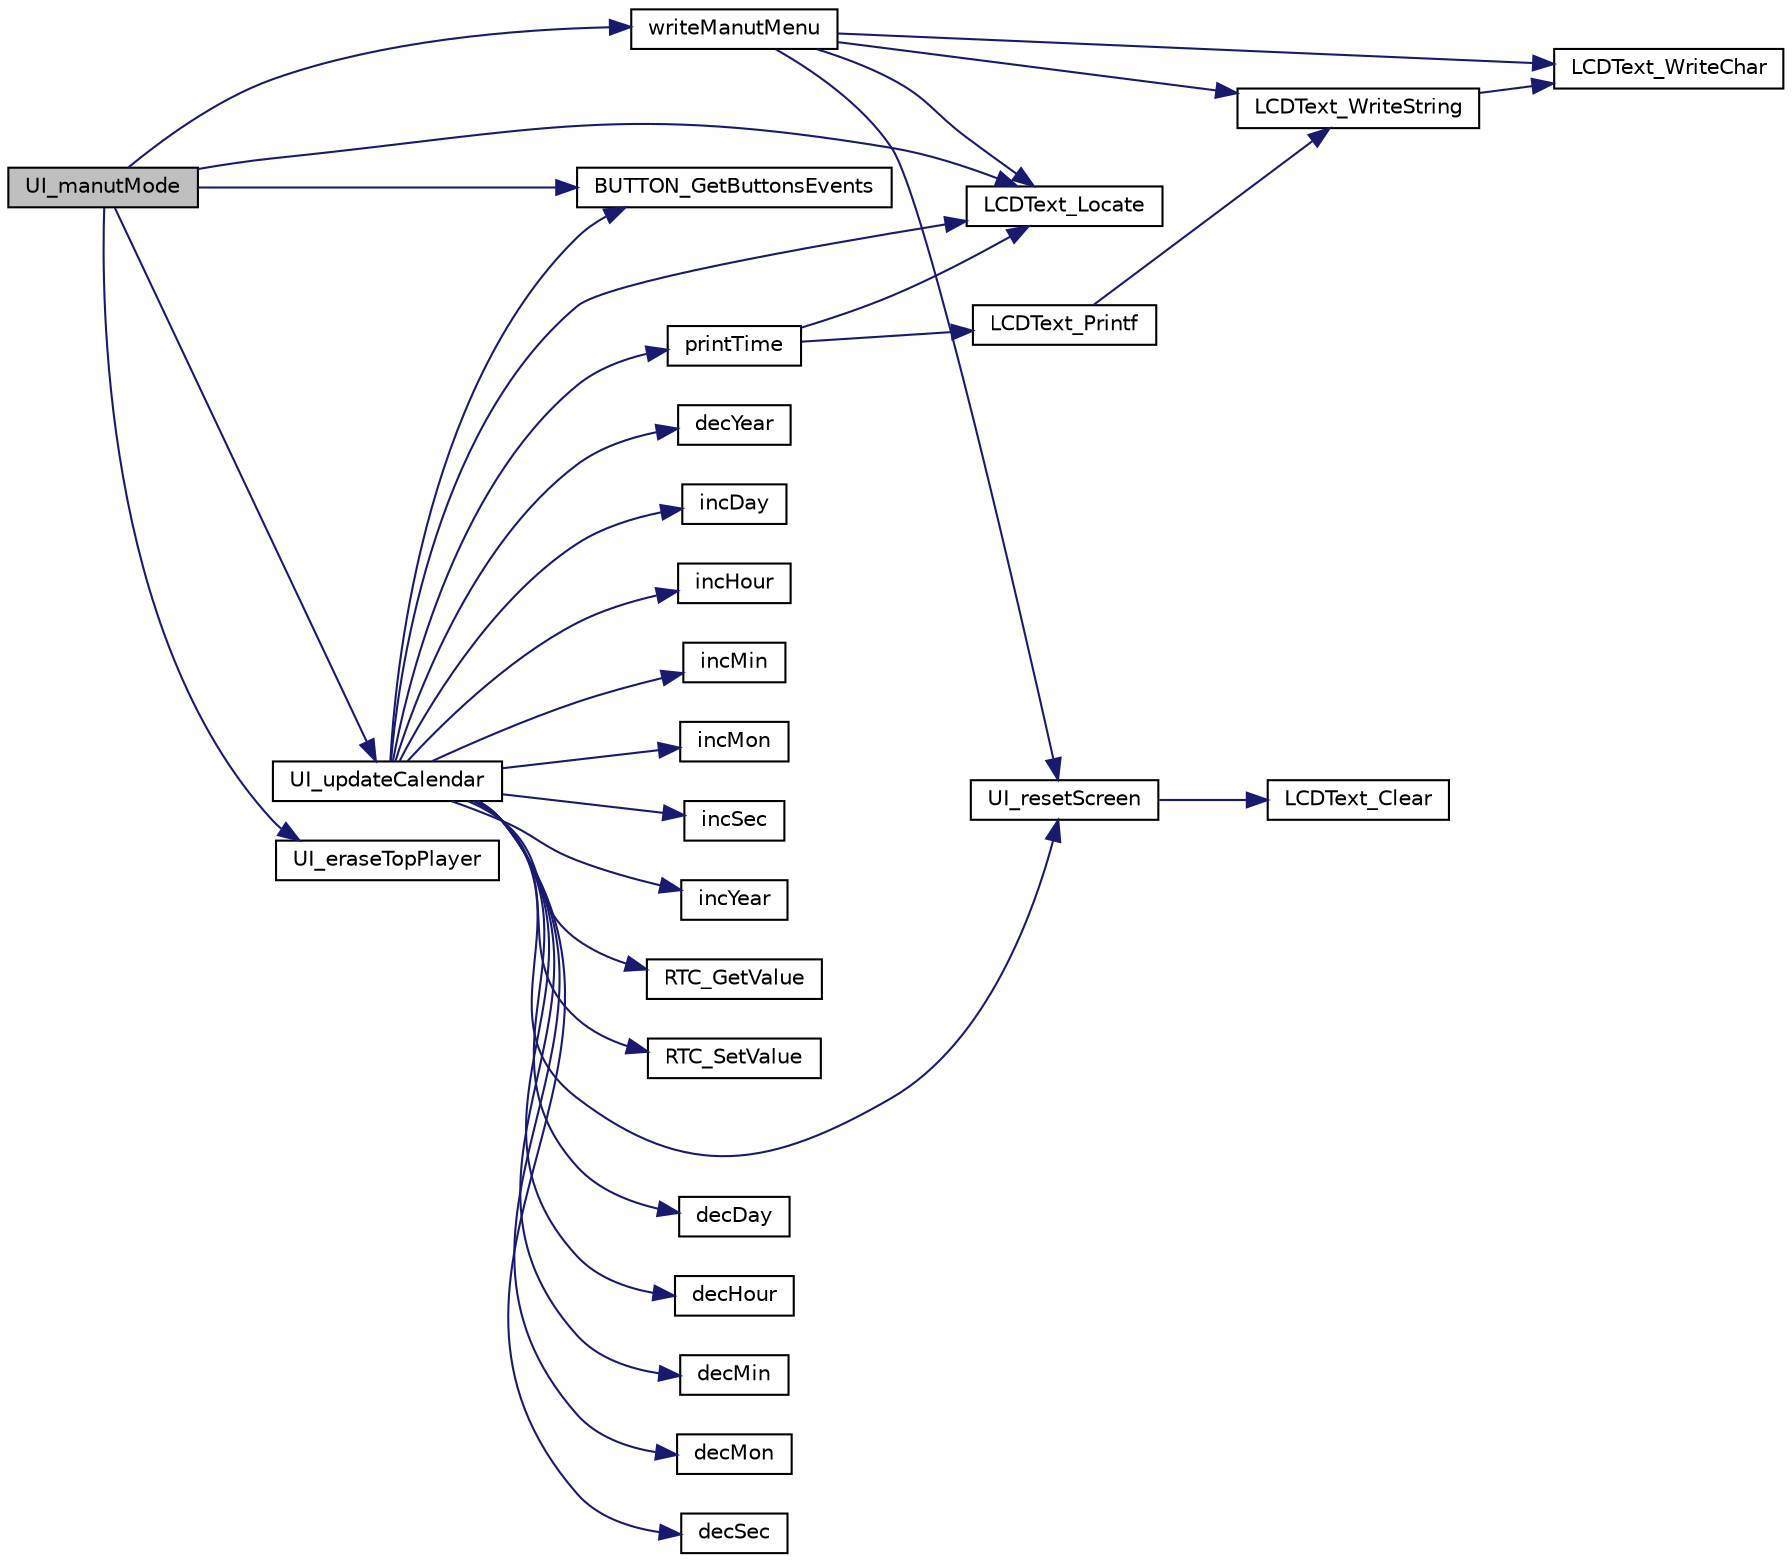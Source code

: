 digraph "UI_manutMode"
{
 // LATEX_PDF_SIZE
  edge [fontname="Helvetica",fontsize="10",labelfontname="Helvetica",labelfontsize="10"];
  node [fontname="Helvetica",fontsize="10",shape=record];
  rankdir="LR";
  Node1 [label="UI_manutMode",height=0.2,width=0.4,color="black", fillcolor="grey75", style="filled", fontcolor="black",tooltip=" "];
  Node1 -> Node2 [color="midnightblue",fontsize="10",style="solid",fontname="Helvetica"];
  Node2 [label="BUTTON_GetButtonsEvents",height=0.2,width=0.4,color="black", fillcolor="white", style="filled",URL="$d2/df5/group__BUTTON__Public__Functions.html#ga2c59b4793ae9fcff36a5415748688519",tooltip="function that returns the state of the button"];
  Node1 -> Node3 [color="midnightblue",fontsize="10",style="solid",fontname="Helvetica"];
  Node3 [label="LCDText_Locate",height=0.2,width=0.4,color="black", fillcolor="white", style="filled",URL="$da/da4/group__LCD__Public__Functions.html#ga7187e0fca7d1666198d63c6c972edee7",tooltip="Moves the cursor to the position received in arguments."];
  Node1 -> Node4 [color="midnightblue",fontsize="10",style="solid",fontname="Helvetica"];
  Node4 [label="UI_eraseTopPlayer",height=0.2,width=0.4,color="black", fillcolor="white", style="filled",URL="$dc/d78/ui_8c.html#aa43f13d709156f13ea36ebbfdee68459",tooltip=" "];
  Node1 -> Node5 [color="midnightblue",fontsize="10",style="solid",fontname="Helvetica"];
  Node5 [label="UI_updateCalendar",height=0.2,width=0.4,color="black", fillcolor="white", style="filled",URL="$dc/d78/ui_8c.html#ab6a5eb0e3faf13ed134e65727ce57739",tooltip=" "];
  Node5 -> Node2 [color="midnightblue",fontsize="10",style="solid",fontname="Helvetica"];
  Node5 -> Node6 [color="midnightblue",fontsize="10",style="solid",fontname="Helvetica"];
  Node6 [label="decDay",height=0.2,width=0.4,color="black", fillcolor="white", style="filled",URL="$dc/d78/ui_8c.html#aa2979430c3f0991733873a3a911004e0",tooltip=" "];
  Node5 -> Node7 [color="midnightblue",fontsize="10",style="solid",fontname="Helvetica"];
  Node7 [label="decHour",height=0.2,width=0.4,color="black", fillcolor="white", style="filled",URL="$dc/d78/ui_8c.html#ad97db017d9884e09d7bee70f435eb7a9",tooltip=" "];
  Node5 -> Node8 [color="midnightblue",fontsize="10",style="solid",fontname="Helvetica"];
  Node8 [label="decMin",height=0.2,width=0.4,color="black", fillcolor="white", style="filled",URL="$dc/d78/ui_8c.html#ac350307bd6167afcd665492a1e60a0b4",tooltip=" "];
  Node5 -> Node9 [color="midnightblue",fontsize="10",style="solid",fontname="Helvetica"];
  Node9 [label="decMon",height=0.2,width=0.4,color="black", fillcolor="white", style="filled",URL="$dc/d78/ui_8c.html#aa9e922daa7857fd34ab68b8a4a2065c7",tooltip=" "];
  Node5 -> Node10 [color="midnightblue",fontsize="10",style="solid",fontname="Helvetica"];
  Node10 [label="decSec",height=0.2,width=0.4,color="black", fillcolor="white", style="filled",URL="$dc/d78/ui_8c.html#a4473342d7a40c56c09ea5465cf2e8c24",tooltip=" "];
  Node5 -> Node11 [color="midnightblue",fontsize="10",style="solid",fontname="Helvetica"];
  Node11 [label="decYear",height=0.2,width=0.4,color="black", fillcolor="white", style="filled",URL="$dc/d78/ui_8c.html#a01059d54dd98f615b438a13c2120e1fb",tooltip=" "];
  Node5 -> Node12 [color="midnightblue",fontsize="10",style="solid",fontname="Helvetica"];
  Node12 [label="incDay",height=0.2,width=0.4,color="black", fillcolor="white", style="filled",URL="$dc/d78/ui_8c.html#add1bc44a242ab262ffb5d0002fc0c03d",tooltip=" "];
  Node5 -> Node13 [color="midnightblue",fontsize="10",style="solid",fontname="Helvetica"];
  Node13 [label="incHour",height=0.2,width=0.4,color="black", fillcolor="white", style="filled",URL="$dc/d78/ui_8c.html#ac961579bcb862c40a11c2025e12a8966",tooltip=" "];
  Node5 -> Node14 [color="midnightblue",fontsize="10",style="solid",fontname="Helvetica"];
  Node14 [label="incMin",height=0.2,width=0.4,color="black", fillcolor="white", style="filled",URL="$dc/d78/ui_8c.html#a81b61db35695930fba60e05cdd61e0ee",tooltip=" "];
  Node5 -> Node15 [color="midnightblue",fontsize="10",style="solid",fontname="Helvetica"];
  Node15 [label="incMon",height=0.2,width=0.4,color="black", fillcolor="white", style="filled",URL="$dc/d78/ui_8c.html#aeb8042ed29503f017869f8bff2971096",tooltip=" "];
  Node5 -> Node16 [color="midnightblue",fontsize="10",style="solid",fontname="Helvetica"];
  Node16 [label="incSec",height=0.2,width=0.4,color="black", fillcolor="white", style="filled",URL="$dc/d78/ui_8c.html#ab8c154f664d429ea07957f2a382a0615",tooltip=" "];
  Node5 -> Node17 [color="midnightblue",fontsize="10",style="solid",fontname="Helvetica"];
  Node17 [label="incYear",height=0.2,width=0.4,color="black", fillcolor="white", style="filled",URL="$dc/d78/ui_8c.html#a9aad7339be51cf9904f3bd30d60f71ce",tooltip=" "];
  Node5 -> Node3 [color="midnightblue",fontsize="10",style="solid",fontname="Helvetica"];
  Node5 -> Node18 [color="midnightblue",fontsize="10",style="solid",fontname="Helvetica"];
  Node18 [label="printTime",height=0.2,width=0.4,color="black", fillcolor="white", style="filled",URL="$dc/d78/ui_8c.html#a99c243ee554e513d46efee2ef450d662",tooltip=" "];
  Node18 -> Node3 [color="midnightblue",fontsize="10",style="solid",fontname="Helvetica"];
  Node18 -> Node19 [color="midnightblue",fontsize="10",style="solid",fontname="Helvetica"];
  Node19 [label="LCDText_Printf",height=0.2,width=0.4,color="black", fillcolor="white", style="filled",URL="$da/da4/group__LCD__Public__Functions.html#gabd9c9f5eb0a5e3cb33bd38f4b34a389b",tooltip="Writes in the LCD in similar way that the c printf does."];
  Node19 -> Node20 [color="midnightblue",fontsize="10",style="solid",fontname="Helvetica"];
  Node20 [label="LCDText_WriteString",height=0.2,width=0.4,color="black", fillcolor="white", style="filled",URL="$da/da4/group__LCD__Public__Functions.html#ga346f0227c399d12098b2b1d1e5d46da0",tooltip="Writes a string (word) to the display in the cursor position."];
  Node20 -> Node21 [color="midnightblue",fontsize="10",style="solid",fontname="Helvetica"];
  Node21 [label="LCDText_WriteChar",height=0.2,width=0.4,color="black", fillcolor="white", style="filled",URL="$da/da4/group__LCD__Public__Functions.html#gae2457428e83fd94180055837bd9f9675",tooltip="Writes a character to the display in the cursor position."];
  Node5 -> Node22 [color="midnightblue",fontsize="10",style="solid",fontname="Helvetica"];
  Node22 [label="RTC_GetValue",height=0.2,width=0.4,color="black", fillcolor="white", style="filled",URL="$d6/db4/group__RTC__Public__Functions.html#ga506e5d1d8d538575e4739d85f4db7ff1",tooltip="Gets the current time available in the rtc."];
  Node5 -> Node23 [color="midnightblue",fontsize="10",style="solid",fontname="Helvetica"];
  Node23 [label="RTC_SetValue",height=0.2,width=0.4,color="black", fillcolor="white", style="filled",URL="$d6/db4/group__RTC__Public__Functions.html#ga14fa105430d9febf19fe275cee4664d8",tooltip="Sets the rtc to a specific date passed trough parameter."];
  Node5 -> Node24 [color="midnightblue",fontsize="10",style="solid",fontname="Helvetica"];
  Node24 [label="UI_resetScreen",height=0.2,width=0.4,color="black", fillcolor="white", style="filled",URL="$dc/d78/ui_8c.html#a6b56d9d97bfeb110604c4118d67fcf9b",tooltip=" "];
  Node24 -> Node25 [color="midnightblue",fontsize="10",style="solid",fontname="Helvetica"];
  Node25 [label="LCDText_Clear",height=0.2,width=0.4,color="black", fillcolor="white", style="filled",URL="$da/da4/group__LCD__Public__Functions.html#gac1bdd6893daf2ea4733bfb2f40020378",tooltip="Clears the display using the command in the display API."];
  Node1 -> Node26 [color="midnightblue",fontsize="10",style="solid",fontname="Helvetica"];
  Node26 [label="writeManutMenu",height=0.2,width=0.4,color="black", fillcolor="white", style="filled",URL="$dc/d78/ui_8c.html#a7848a73dd9fd645473bfee74a426d32b",tooltip=" "];
  Node26 -> Node3 [color="midnightblue",fontsize="10",style="solid",fontname="Helvetica"];
  Node26 -> Node21 [color="midnightblue",fontsize="10",style="solid",fontname="Helvetica"];
  Node26 -> Node20 [color="midnightblue",fontsize="10",style="solid",fontname="Helvetica"];
  Node26 -> Node24 [color="midnightblue",fontsize="10",style="solid",fontname="Helvetica"];
}
